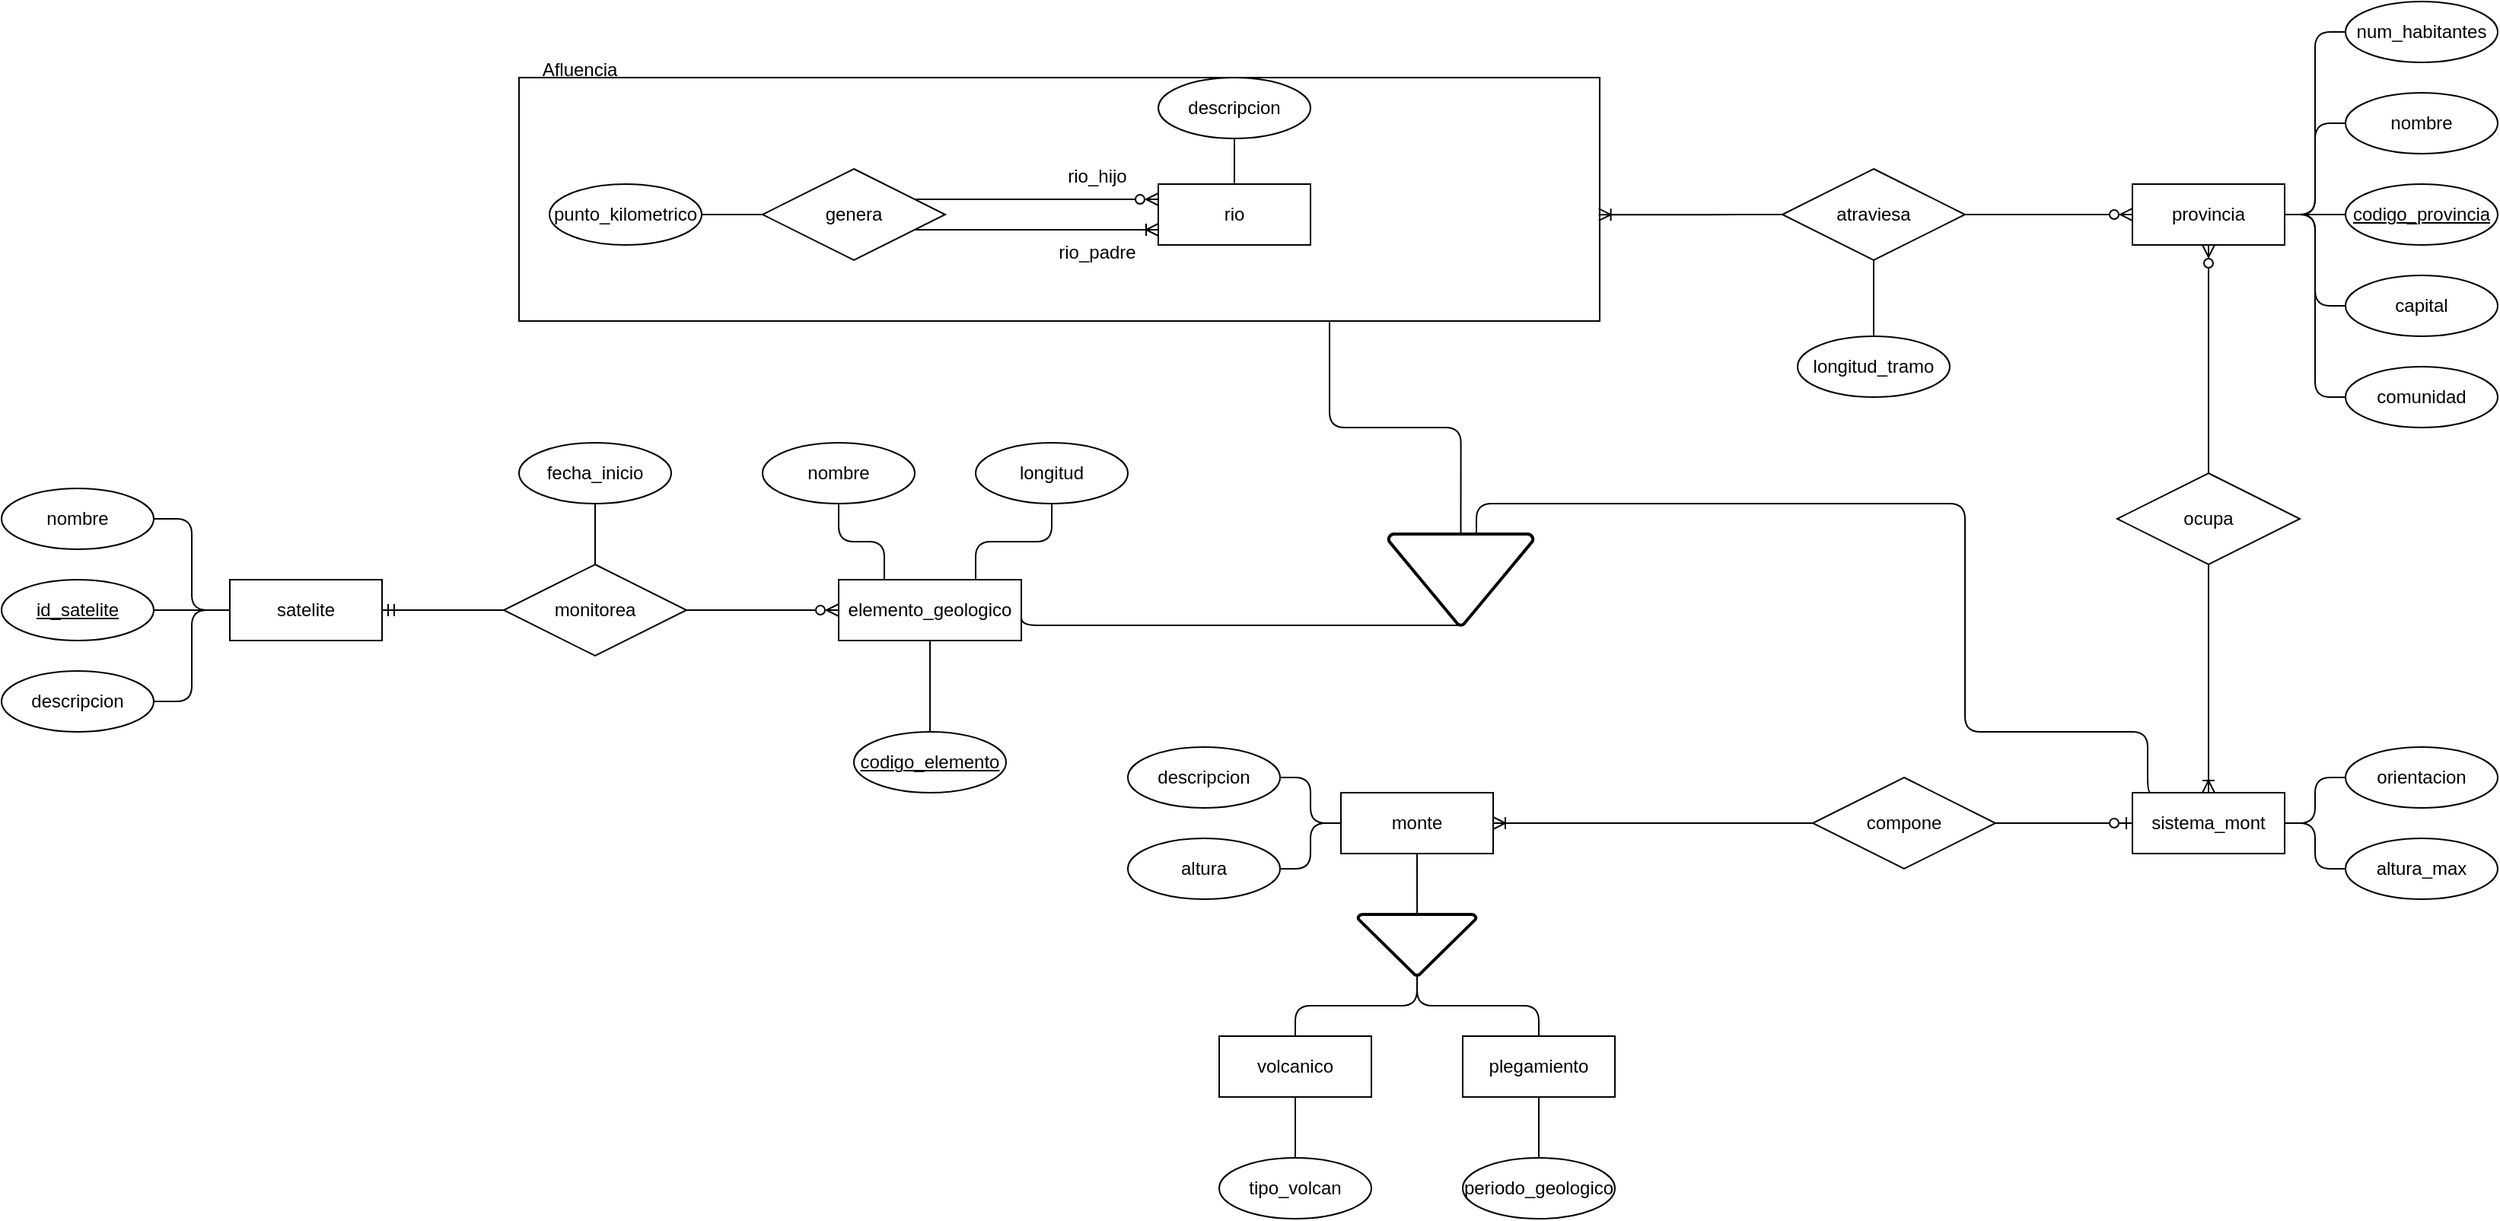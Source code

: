 <mxfile version="24.6.3" type="github">
  <diagram name="Page-1" id="XbU9uv-gT49JRMq13AD1">
    <mxGraphModel dx="2284" dy="789" grid="1" gridSize="10" guides="1" tooltips="1" connect="1" arrows="1" fold="1" page="1" pageScale="1" pageWidth="850" pageHeight="1100" math="0" shadow="0">
      <root>
        <mxCell id="0" />
        <mxCell id="1" parent="0" />
        <mxCell id="QcqR4PCK8s3Ke5xRTZmC-44" style="edgeStyle=orthogonalEdgeStyle;rounded=1;orthogonalLoop=1;jettySize=auto;html=1;exitX=1;exitY=0.5;exitDx=0;exitDy=0;entryX=0;entryY=0.5;entryDx=0;entryDy=0;curved=0;endArrow=none;endFill=0;" parent="1" source="QcqR4PCK8s3Ke5xRTZmC-2" target="QcqR4PCK8s3Ke5xRTZmC-37" edge="1">
          <mxGeometry relative="1" as="geometry" />
        </mxCell>
        <mxCell id="QcqR4PCK8s3Ke5xRTZmC-45" style="edgeStyle=orthogonalEdgeStyle;rounded=1;orthogonalLoop=1;jettySize=auto;html=1;exitX=1;exitY=0.5;exitDx=0;exitDy=0;entryX=0;entryY=0.5;entryDx=0;entryDy=0;curved=0;endArrow=none;endFill=0;" parent="1" source="QcqR4PCK8s3Ke5xRTZmC-2" target="QcqR4PCK8s3Ke5xRTZmC-39" edge="1">
          <mxGeometry relative="1" as="geometry" />
        </mxCell>
        <mxCell id="QcqR4PCK8s3Ke5xRTZmC-2" value="sistema_mont" style="whiteSpace=wrap;html=1;align=center;" parent="1" vertex="1">
          <mxGeometry x="860" y="560" width="100" height="40" as="geometry" />
        </mxCell>
        <mxCell id="QcqR4PCK8s3Ke5xRTZmC-34" style="edgeStyle=orthogonalEdgeStyle;rounded=1;orthogonalLoop=1;jettySize=auto;html=1;exitX=1;exitY=0.5;exitDx=0;exitDy=0;entryX=0;entryY=0.5;entryDx=0;entryDy=0;curved=0;endArrow=none;endFill=0;startArrow=ERoneToMany;startFill=0;" parent="1" source="QcqR4PCK8s3Ke5xRTZmC-3" target="QcqR4PCK8s3Ke5xRTZmC-33" edge="1">
          <mxGeometry relative="1" as="geometry" />
        </mxCell>
        <mxCell id="QcqR4PCK8s3Ke5xRTZmC-54" style="edgeStyle=orthogonalEdgeStyle;rounded=1;orthogonalLoop=1;jettySize=auto;html=1;exitX=0.5;exitY=1;exitDx=0;exitDy=0;curved=0;endArrow=none;endFill=0;" parent="1" source="QcqR4PCK8s3Ke5xRTZmC-3" target="QcqR4PCK8s3Ke5xRTZmC-51" edge="1">
          <mxGeometry relative="1" as="geometry" />
        </mxCell>
        <mxCell id="QcqR4PCK8s3Ke5xRTZmC-3" value="monte" style="whiteSpace=wrap;html=1;align=center;" parent="1" vertex="1">
          <mxGeometry x="340" y="560" width="100" height="40" as="geometry" />
        </mxCell>
        <mxCell id="QcqR4PCK8s3Ke5xRTZmC-22" style="edgeStyle=orthogonalEdgeStyle;rounded=1;orthogonalLoop=1;jettySize=auto;html=1;exitX=1;exitY=0.5;exitDx=0;exitDy=0;entryX=0;entryY=0.5;entryDx=0;entryDy=0;curved=0;endArrow=none;endFill=0;" parent="1" source="QcqR4PCK8s3Ke5xRTZmC-4" target="QcqR4PCK8s3Ke5xRTZmC-19" edge="1">
          <mxGeometry relative="1" as="geometry" />
        </mxCell>
        <mxCell id="QcqR4PCK8s3Ke5xRTZmC-27" style="edgeStyle=orthogonalEdgeStyle;rounded=1;orthogonalLoop=1;jettySize=auto;html=1;exitX=1;exitY=0.5;exitDx=0;exitDy=0;entryX=0;entryY=0.5;entryDx=0;entryDy=0;curved=0;endArrow=none;endFill=0;" parent="1" source="QcqR4PCK8s3Ke5xRTZmC-4" target="QcqR4PCK8s3Ke5xRTZmC-25" edge="1">
          <mxGeometry relative="1" as="geometry" />
        </mxCell>
        <mxCell id="QcqR4PCK8s3Ke5xRTZmC-29" style="edgeStyle=orthogonalEdgeStyle;rounded=1;orthogonalLoop=1;jettySize=auto;html=1;exitX=1;exitY=0.5;exitDx=0;exitDy=0;entryX=0;entryY=0.5;entryDx=0;entryDy=0;curved=0;endArrow=none;endFill=0;" parent="1" source="QcqR4PCK8s3Ke5xRTZmC-4" target="QcqR4PCK8s3Ke5xRTZmC-23" edge="1">
          <mxGeometry relative="1" as="geometry" />
        </mxCell>
        <mxCell id="QcqR4PCK8s3Ke5xRTZmC-30" style="edgeStyle=orthogonalEdgeStyle;rounded=1;orthogonalLoop=1;jettySize=auto;html=1;exitX=1;exitY=0.5;exitDx=0;exitDy=0;entryX=0;entryY=0.5;entryDx=0;entryDy=0;curved=0;endArrow=none;endFill=0;" parent="1" source="QcqR4PCK8s3Ke5xRTZmC-4" target="QcqR4PCK8s3Ke5xRTZmC-26" edge="1">
          <mxGeometry relative="1" as="geometry" />
        </mxCell>
        <mxCell id="QcqR4PCK8s3Ke5xRTZmC-32" style="edgeStyle=orthogonalEdgeStyle;rounded=1;orthogonalLoop=1;jettySize=auto;html=1;exitX=1;exitY=0.5;exitDx=0;exitDy=0;entryX=0;entryY=0.5;entryDx=0;entryDy=0;curved=0;endArrow=none;endFill=0;" parent="1" source="QcqR4PCK8s3Ke5xRTZmC-4" target="QcqR4PCK8s3Ke5xRTZmC-24" edge="1">
          <mxGeometry relative="1" as="geometry" />
        </mxCell>
        <mxCell id="QcqR4PCK8s3Ke5xRTZmC-4" value="provincia" style="whiteSpace=wrap;html=1;align=center;" parent="1" vertex="1">
          <mxGeometry x="860" y="160" width="100" height="40" as="geometry" />
        </mxCell>
        <mxCell id="QcqR4PCK8s3Ke5xRTZmC-14" style="edgeStyle=orthogonalEdgeStyle;rounded=1;orthogonalLoop=1;jettySize=auto;html=1;exitX=0.5;exitY=0;exitDx=0;exitDy=0;entryX=0.5;entryY=1;entryDx=0;entryDy=0;curved=0;endArrow=none;endFill=0;" parent="1" source="QcqR4PCK8s3Ke5xRTZmC-5" target="QcqR4PCK8s3Ke5xRTZmC-10" edge="1">
          <mxGeometry relative="1" as="geometry" />
        </mxCell>
        <mxCell id="QcqR4PCK8s3Ke5xRTZmC-17" style="edgeStyle=orthogonalEdgeStyle;rounded=1;orthogonalLoop=1;jettySize=auto;html=1;exitX=0.999;exitY=0.563;exitDx=0;exitDy=0;entryX=0;entryY=0.5;entryDx=0;entryDy=0;curved=0;endArrow=none;endFill=0;startArrow=ERoneToMany;startFill=0;exitPerimeter=0;" parent="1" source="QcqR4PCK8s3Ke5xRTZmC-92" target="QcqR4PCK8s3Ke5xRTZmC-16" edge="1">
          <mxGeometry relative="1" as="geometry" />
        </mxCell>
        <mxCell id="QcqR4PCK8s3Ke5xRTZmC-5" value="rio" style="whiteSpace=wrap;html=1;align=center;" parent="1" vertex="1">
          <mxGeometry x="220" y="160" width="100" height="40" as="geometry" />
        </mxCell>
        <mxCell id="QcqR4PCK8s3Ke5xRTZmC-9" value="nombre" style="ellipse;whiteSpace=wrap;html=1;align=center;" parent="1" vertex="1">
          <mxGeometry x="-40" y="330" width="100" height="40" as="geometry" />
        </mxCell>
        <mxCell id="QcqR4PCK8s3Ke5xRTZmC-10" value="descripcion" style="ellipse;whiteSpace=wrap;html=1;align=center;" parent="1" vertex="1">
          <mxGeometry x="220" y="90" width="100" height="40" as="geometry" />
        </mxCell>
        <mxCell id="QcqR4PCK8s3Ke5xRTZmC-11" value="longitud" style="ellipse;whiteSpace=wrap;html=1;align=center;" parent="1" vertex="1">
          <mxGeometry x="100" y="330" width="100" height="40" as="geometry" />
        </mxCell>
        <mxCell id="QcqR4PCK8s3Ke5xRTZmC-18" style="edgeStyle=orthogonalEdgeStyle;rounded=1;orthogonalLoop=1;jettySize=auto;html=1;exitX=1;exitY=0.5;exitDx=0;exitDy=0;entryX=0;entryY=0.5;entryDx=0;entryDy=0;curved=0;endArrow=ERzeroToMany;endFill=0;" parent="1" source="QcqR4PCK8s3Ke5xRTZmC-16" target="QcqR4PCK8s3Ke5xRTZmC-4" edge="1">
          <mxGeometry relative="1" as="geometry">
            <Array as="points">
              <mxPoint x="760" y="180" />
              <mxPoint x="760" y="180" />
            </Array>
          </mxGeometry>
        </mxCell>
        <mxCell id="QcqR4PCK8s3Ke5xRTZmC-21" style="edgeStyle=orthogonalEdgeStyle;rounded=1;orthogonalLoop=1;jettySize=auto;html=1;exitX=0.5;exitY=1;exitDx=0;exitDy=0;entryX=0.5;entryY=0;entryDx=0;entryDy=0;curved=0;endArrow=none;endFill=0;" parent="1" source="QcqR4PCK8s3Ke5xRTZmC-16" target="QcqR4PCK8s3Ke5xRTZmC-20" edge="1">
          <mxGeometry relative="1" as="geometry" />
        </mxCell>
        <mxCell id="QcqR4PCK8s3Ke5xRTZmC-16" value="atraviesa" style="shape=rhombus;perimeter=rhombusPerimeter;whiteSpace=wrap;html=1;align=center;" parent="1" vertex="1">
          <mxGeometry x="630" y="150" width="120" height="60" as="geometry" />
        </mxCell>
        <mxCell id="QcqR4PCK8s3Ke5xRTZmC-19" value="codigo_provincia" style="ellipse;whiteSpace=wrap;html=1;align=center;fontStyle=4;" parent="1" vertex="1">
          <mxGeometry x="1000" y="160" width="100" height="40" as="geometry" />
        </mxCell>
        <mxCell id="QcqR4PCK8s3Ke5xRTZmC-20" value="longitud_tramo" style="ellipse;whiteSpace=wrap;html=1;align=center;" parent="1" vertex="1">
          <mxGeometry x="640" y="260" width="100" height="40" as="geometry" />
        </mxCell>
        <mxCell id="QcqR4PCK8s3Ke5xRTZmC-23" value="num_habitantes" style="ellipse;whiteSpace=wrap;html=1;align=center;" parent="1" vertex="1">
          <mxGeometry x="1000" y="40" width="100" height="40" as="geometry" />
        </mxCell>
        <mxCell id="QcqR4PCK8s3Ke5xRTZmC-24" value="comunidad" style="ellipse;whiteSpace=wrap;html=1;align=center;" parent="1" vertex="1">
          <mxGeometry x="1000" y="280" width="100" height="40" as="geometry" />
        </mxCell>
        <mxCell id="QcqR4PCK8s3Ke5xRTZmC-25" value="nombre" style="ellipse;whiteSpace=wrap;html=1;align=center;" parent="1" vertex="1">
          <mxGeometry x="1000" y="100" width="100" height="40" as="geometry" />
        </mxCell>
        <mxCell id="QcqR4PCK8s3Ke5xRTZmC-26" value="capital" style="ellipse;whiteSpace=wrap;html=1;align=center;" parent="1" vertex="1">
          <mxGeometry x="1000" y="220" width="100" height="40" as="geometry" />
        </mxCell>
        <mxCell id="QcqR4PCK8s3Ke5xRTZmC-35" style="edgeStyle=orthogonalEdgeStyle;rounded=1;orthogonalLoop=1;jettySize=auto;html=1;exitX=1;exitY=0.5;exitDx=0;exitDy=0;entryX=0;entryY=0.5;entryDx=0;entryDy=0;curved=0;endArrow=ERzeroToOne;endFill=0;" parent="1" source="QcqR4PCK8s3Ke5xRTZmC-33" target="QcqR4PCK8s3Ke5xRTZmC-2" edge="1">
          <mxGeometry relative="1" as="geometry" />
        </mxCell>
        <mxCell id="QcqR4PCK8s3Ke5xRTZmC-33" value="compone" style="shape=rhombus;perimeter=rhombusPerimeter;whiteSpace=wrap;html=1;align=center;" parent="1" vertex="1">
          <mxGeometry x="650" y="550" width="120" height="60" as="geometry" />
        </mxCell>
        <mxCell id="QcqR4PCK8s3Ke5xRTZmC-37" value="orientacion" style="ellipse;whiteSpace=wrap;html=1;align=center;" parent="1" vertex="1">
          <mxGeometry x="1000" y="530" width="100" height="40" as="geometry" />
        </mxCell>
        <mxCell id="QcqR4PCK8s3Ke5xRTZmC-39" value="altura_max" style="ellipse;whiteSpace=wrap;html=1;align=center;" parent="1" vertex="1">
          <mxGeometry x="1000" y="590" width="100" height="40" as="geometry" />
        </mxCell>
        <mxCell id="QcqR4PCK8s3Ke5xRTZmC-48" style="edgeStyle=orthogonalEdgeStyle;rounded=1;orthogonalLoop=1;jettySize=auto;html=1;exitX=1;exitY=0.5;exitDx=0;exitDy=0;entryX=0;entryY=0.5;entryDx=0;entryDy=0;curved=0;endArrow=none;endFill=0;startArrow=ERmandOne;startFill=0;" parent="1" source="QcqR4PCK8s3Ke5xRTZmC-46" target="QcqR4PCK8s3Ke5xRTZmC-47" edge="1">
          <mxGeometry relative="1" as="geometry" />
        </mxCell>
        <mxCell id="QcqR4PCK8s3Ke5xRTZmC-46" value="satelite" style="whiteSpace=wrap;html=1;align=center;" parent="1" vertex="1">
          <mxGeometry x="-390" y="420" width="100" height="40" as="geometry" />
        </mxCell>
        <mxCell id="Z4iRlWHj9iyx15JNKOcE-2" style="edgeStyle=orthogonalEdgeStyle;rounded=0;orthogonalLoop=1;jettySize=auto;html=1;exitX=1;exitY=0.5;exitDx=0;exitDy=0;entryX=0;entryY=0.5;entryDx=0;entryDy=0;endArrow=ERzeroToMany;endFill=0;" edge="1" parent="1" source="QcqR4PCK8s3Ke5xRTZmC-47" target="Z4iRlWHj9iyx15JNKOcE-1">
          <mxGeometry relative="1" as="geometry" />
        </mxCell>
        <mxCell id="QcqR4PCK8s3Ke5xRTZmC-47" value="monitorea" style="shape=rhombus;perimeter=rhombusPerimeter;whiteSpace=wrap;html=1;align=center;" parent="1" vertex="1">
          <mxGeometry x="-210" y="410" width="120" height="60" as="geometry" />
        </mxCell>
        <mxCell id="QcqR4PCK8s3Ke5xRTZmC-55" style="edgeStyle=orthogonalEdgeStyle;rounded=1;orthogonalLoop=1;jettySize=auto;html=1;exitX=0.5;exitY=1;exitDx=0;exitDy=0;exitPerimeter=0;entryX=0.5;entryY=0;entryDx=0;entryDy=0;endArrow=none;endFill=0;curved=0;" parent="1" source="QcqR4PCK8s3Ke5xRTZmC-51" target="QcqR4PCK8s3Ke5xRTZmC-53" edge="1">
          <mxGeometry relative="1" as="geometry" />
        </mxCell>
        <mxCell id="QcqR4PCK8s3Ke5xRTZmC-56" style="edgeStyle=orthogonalEdgeStyle;rounded=1;orthogonalLoop=1;jettySize=auto;html=1;exitX=0.5;exitY=1;exitDx=0;exitDy=0;exitPerimeter=0;entryX=0.5;entryY=0;entryDx=0;entryDy=0;curved=0;endArrow=none;endFill=0;" parent="1" source="QcqR4PCK8s3Ke5xRTZmC-51" target="QcqR4PCK8s3Ke5xRTZmC-52" edge="1">
          <mxGeometry relative="1" as="geometry" />
        </mxCell>
        <mxCell id="QcqR4PCK8s3Ke5xRTZmC-51" value="" style="strokeWidth=2;html=1;shape=mxgraph.flowchart.merge_or_storage;whiteSpace=wrap;" parent="1" vertex="1">
          <mxGeometry x="351.25" y="640" width="77.5" height="40" as="geometry" />
        </mxCell>
        <mxCell id="QcqR4PCK8s3Ke5xRTZmC-52" value="plegamiento" style="whiteSpace=wrap;html=1;align=center;" parent="1" vertex="1">
          <mxGeometry x="420" y="720" width="100" height="40" as="geometry" />
        </mxCell>
        <mxCell id="QcqR4PCK8s3Ke5xRTZmC-53" value="volcanico" style="whiteSpace=wrap;html=1;align=center;" parent="1" vertex="1">
          <mxGeometry x="260" y="720" width="100" height="40" as="geometry" />
        </mxCell>
        <mxCell id="QcqR4PCK8s3Ke5xRTZmC-58" style="edgeStyle=orthogonalEdgeStyle;rounded=0;orthogonalLoop=1;jettySize=auto;html=1;exitX=0.5;exitY=0;exitDx=0;exitDy=0;entryX=0.5;entryY=1;entryDx=0;entryDy=0;endArrow=ERzeroToMany;endFill=0;" parent="1" source="QcqR4PCK8s3Ke5xRTZmC-57" target="QcqR4PCK8s3Ke5xRTZmC-4" edge="1">
          <mxGeometry relative="1" as="geometry" />
        </mxCell>
        <mxCell id="QcqR4PCK8s3Ke5xRTZmC-59" style="edgeStyle=orthogonalEdgeStyle;rounded=0;orthogonalLoop=1;jettySize=auto;html=1;exitX=0.5;exitY=1;exitDx=0;exitDy=0;entryX=0.5;entryY=0;entryDx=0;entryDy=0;endArrow=ERoneToMany;endFill=0;" parent="1" source="QcqR4PCK8s3Ke5xRTZmC-57" target="QcqR4PCK8s3Ke5xRTZmC-2" edge="1">
          <mxGeometry relative="1" as="geometry" />
        </mxCell>
        <mxCell id="QcqR4PCK8s3Ke5xRTZmC-57" value="ocupa" style="shape=rhombus;perimeter=rhombusPerimeter;whiteSpace=wrap;html=1;align=center;" parent="1" vertex="1">
          <mxGeometry x="850" y="350" width="120" height="60" as="geometry" />
        </mxCell>
        <mxCell id="QcqR4PCK8s3Ke5xRTZmC-68" style="edgeStyle=orthogonalEdgeStyle;rounded=1;orthogonalLoop=1;jettySize=auto;html=1;exitX=1;exitY=0.5;exitDx=0;exitDy=0;entryX=0;entryY=0.5;entryDx=0;entryDy=0;curved=0;endArrow=none;endFill=0;" parent="1" source="QcqR4PCK8s3Ke5xRTZmC-63" target="QcqR4PCK8s3Ke5xRTZmC-3" edge="1">
          <mxGeometry relative="1" as="geometry" />
        </mxCell>
        <mxCell id="QcqR4PCK8s3Ke5xRTZmC-63" value="descripcion" style="ellipse;whiteSpace=wrap;html=1;align=center;" parent="1" vertex="1">
          <mxGeometry x="200" y="530" width="100" height="40" as="geometry" />
        </mxCell>
        <mxCell id="QcqR4PCK8s3Ke5xRTZmC-71" style="edgeStyle=orthogonalEdgeStyle;rounded=1;orthogonalLoop=1;jettySize=auto;html=1;exitX=1;exitY=0.5;exitDx=0;exitDy=0;entryX=0;entryY=0.5;entryDx=0;entryDy=0;curved=0;endArrow=none;endFill=0;" parent="1" source="QcqR4PCK8s3Ke5xRTZmC-65" target="QcqR4PCK8s3Ke5xRTZmC-3" edge="1">
          <mxGeometry relative="1" as="geometry" />
        </mxCell>
        <mxCell id="QcqR4PCK8s3Ke5xRTZmC-65" value="altura" style="ellipse;whiteSpace=wrap;html=1;align=center;" parent="1" vertex="1">
          <mxGeometry x="200" y="590" width="100" height="40" as="geometry" />
        </mxCell>
        <mxCell id="QcqR4PCK8s3Ke5xRTZmC-73" style="edgeStyle=orthogonalEdgeStyle;rounded=1;orthogonalLoop=1;jettySize=auto;html=1;exitX=0.5;exitY=0;exitDx=0;exitDy=0;entryX=0.5;entryY=1;entryDx=0;entryDy=0;curved=0;endArrow=none;endFill=0;" parent="1" source="QcqR4PCK8s3Ke5xRTZmC-66" target="QcqR4PCK8s3Ke5xRTZmC-52" edge="1">
          <mxGeometry relative="1" as="geometry" />
        </mxCell>
        <mxCell id="QcqR4PCK8s3Ke5xRTZmC-66" value="periodo_geologico" style="ellipse;whiteSpace=wrap;html=1;align=center;" parent="1" vertex="1">
          <mxGeometry x="420" y="800" width="100" height="40" as="geometry" />
        </mxCell>
        <mxCell id="QcqR4PCK8s3Ke5xRTZmC-72" style="edgeStyle=orthogonalEdgeStyle;rounded=1;orthogonalLoop=1;jettySize=auto;html=1;exitX=0.5;exitY=0;exitDx=0;exitDy=0;entryX=0.5;entryY=1;entryDx=0;entryDy=0;curved=0;endArrow=none;endFill=0;" parent="1" source="QcqR4PCK8s3Ke5xRTZmC-67" target="QcqR4PCK8s3Ke5xRTZmC-53" edge="1">
          <mxGeometry relative="1" as="geometry" />
        </mxCell>
        <mxCell id="QcqR4PCK8s3Ke5xRTZmC-67" value="tipo_volcan" style="ellipse;whiteSpace=wrap;html=1;align=center;" parent="1" vertex="1">
          <mxGeometry x="260" y="800" width="100" height="40" as="geometry" />
        </mxCell>
        <mxCell id="QcqR4PCK8s3Ke5xRTZmC-78" style="edgeStyle=orthogonalEdgeStyle;rounded=1;orthogonalLoop=1;jettySize=auto;html=1;exitX=1;exitY=0.5;exitDx=0;exitDy=0;entryX=0;entryY=0.5;entryDx=0;entryDy=0;curved=0;endArrow=none;endFill=0;" parent="1" source="QcqR4PCK8s3Ke5xRTZmC-74" target="QcqR4PCK8s3Ke5xRTZmC-46" edge="1">
          <mxGeometry relative="1" as="geometry" />
        </mxCell>
        <mxCell id="QcqR4PCK8s3Ke5xRTZmC-74" value="id_satelite" style="ellipse;whiteSpace=wrap;html=1;align=center;fontStyle=4;" parent="1" vertex="1">
          <mxGeometry x="-540" y="420" width="100" height="40" as="geometry" />
        </mxCell>
        <mxCell id="QcqR4PCK8s3Ke5xRTZmC-77" style="edgeStyle=orthogonalEdgeStyle;rounded=1;orthogonalLoop=1;jettySize=auto;html=1;exitX=1;exitY=0.5;exitDx=0;exitDy=0;entryX=0;entryY=0.5;entryDx=0;entryDy=0;curved=0;endArrow=none;endFill=0;" parent="1" source="QcqR4PCK8s3Ke5xRTZmC-75" target="QcqR4PCK8s3Ke5xRTZmC-46" edge="1">
          <mxGeometry relative="1" as="geometry" />
        </mxCell>
        <mxCell id="QcqR4PCK8s3Ke5xRTZmC-75" value="nombre" style="ellipse;whiteSpace=wrap;html=1;align=center;" parent="1" vertex="1">
          <mxGeometry x="-540" y="360" width="100" height="40" as="geometry" />
        </mxCell>
        <mxCell id="QcqR4PCK8s3Ke5xRTZmC-79" style="edgeStyle=orthogonalEdgeStyle;rounded=1;orthogonalLoop=1;jettySize=auto;html=1;exitX=1;exitY=0.5;exitDx=0;exitDy=0;entryX=0;entryY=0.5;entryDx=0;entryDy=0;curved=0;endArrow=none;endFill=0;" parent="1" source="QcqR4PCK8s3Ke5xRTZmC-76" target="QcqR4PCK8s3Ke5xRTZmC-46" edge="1">
          <mxGeometry relative="1" as="geometry" />
        </mxCell>
        <mxCell id="QcqR4PCK8s3Ke5xRTZmC-76" value="descripcion" style="ellipse;whiteSpace=wrap;html=1;align=center;" parent="1" vertex="1">
          <mxGeometry x="-540" y="480" width="100" height="40" as="geometry" />
        </mxCell>
        <mxCell id="QcqR4PCK8s3Ke5xRTZmC-85" style="edgeStyle=orthogonalEdgeStyle;rounded=1;orthogonalLoop=1;jettySize=auto;html=1;exitX=1;exitY=1;exitDx=0;exitDy=0;entryX=0;entryY=0.75;entryDx=0;entryDy=0;curved=0;endArrow=ERoneToMany;endFill=0;startArrow=none;startFill=0;" parent="1" source="QcqR4PCK8s3Ke5xRTZmC-82" target="QcqR4PCK8s3Ke5xRTZmC-5" edge="1">
          <mxGeometry relative="1" as="geometry">
            <Array as="points">
              <mxPoint x="50" y="190" />
            </Array>
          </mxGeometry>
        </mxCell>
        <mxCell id="QcqR4PCK8s3Ke5xRTZmC-86" style="edgeStyle=orthogonalEdgeStyle;rounded=1;orthogonalLoop=1;jettySize=auto;html=1;exitX=1;exitY=0;exitDx=0;exitDy=0;entryX=0;entryY=0.25;entryDx=0;entryDy=0;curved=0;endArrow=ERzeroToMany;endFill=0;" parent="1" source="QcqR4PCK8s3Ke5xRTZmC-82" target="QcqR4PCK8s3Ke5xRTZmC-5" edge="1">
          <mxGeometry relative="1" as="geometry">
            <Array as="points">
              <mxPoint x="50" y="170" />
            </Array>
          </mxGeometry>
        </mxCell>
        <mxCell id="QcqR4PCK8s3Ke5xRTZmC-82" value="genera" style="shape=rhombus;perimeter=rhombusPerimeter;whiteSpace=wrap;html=1;align=center;" parent="1" vertex="1">
          <mxGeometry x="-40" y="150" width="120" height="60" as="geometry" />
        </mxCell>
        <mxCell id="QcqR4PCK8s3Ke5xRTZmC-87" value="rio_padre" style="text;html=1;align=center;verticalAlign=middle;whiteSpace=wrap;rounded=0;" parent="1" vertex="1">
          <mxGeometry x="150" y="190" width="60" height="30" as="geometry" />
        </mxCell>
        <mxCell id="QcqR4PCK8s3Ke5xRTZmC-88" value="rio_hijo" style="text;html=1;align=center;verticalAlign=middle;whiteSpace=wrap;rounded=0;" parent="1" vertex="1">
          <mxGeometry x="150" y="140" width="60" height="30" as="geometry" />
        </mxCell>
        <mxCell id="QcqR4PCK8s3Ke5xRTZmC-91" style="edgeStyle=orthogonalEdgeStyle;rounded=1;orthogonalLoop=1;jettySize=auto;html=1;exitX=1;exitY=0.5;exitDx=0;exitDy=0;entryX=0;entryY=0.5;entryDx=0;entryDy=0;curved=0;endArrow=none;endFill=0;" parent="1" source="QcqR4PCK8s3Ke5xRTZmC-90" target="QcqR4PCK8s3Ke5xRTZmC-82" edge="1">
          <mxGeometry relative="1" as="geometry" />
        </mxCell>
        <mxCell id="QcqR4PCK8s3Ke5xRTZmC-90" value="punto_kilometrico" style="ellipse;whiteSpace=wrap;html=1;align=center;" parent="1" vertex="1">
          <mxGeometry x="-180" y="160" width="100" height="40" as="geometry" />
        </mxCell>
        <mxCell id="QcqR4PCK8s3Ke5xRTZmC-93" value="Afluencia" style="text;html=1;align=center;verticalAlign=middle;whiteSpace=wrap;rounded=0;" parent="1" vertex="1">
          <mxGeometry x="-190" y="70" width="60" height="30" as="geometry" />
        </mxCell>
        <mxCell id="Z4iRlWHj9iyx15JNKOcE-8" style="edgeStyle=orthogonalEdgeStyle;rounded=1;orthogonalLoop=1;jettySize=auto;html=1;exitX=0.5;exitY=0;exitDx=0;exitDy=0;entryX=0.5;entryY=1;entryDx=0;entryDy=0;curved=0;endArrow=none;endFill=0;" edge="1" parent="1" source="QcqR4PCK8s3Ke5xRTZmC-47" target="Z4iRlWHj9iyx15JNKOcE-7">
          <mxGeometry relative="1" as="geometry" />
        </mxCell>
        <mxCell id="Z4iRlWHj9iyx15JNKOcE-12" style="edgeStyle=orthogonalEdgeStyle;rounded=1;orthogonalLoop=1;jettySize=auto;html=1;exitX=0.25;exitY=0;exitDx=0;exitDy=0;entryX=0.5;entryY=1;entryDx=0;entryDy=0;curved=0;endArrow=none;endFill=0;" edge="1" parent="1" source="Z4iRlWHj9iyx15JNKOcE-1" target="QcqR4PCK8s3Ke5xRTZmC-9">
          <mxGeometry relative="1" as="geometry" />
        </mxCell>
        <mxCell id="Z4iRlWHj9iyx15JNKOcE-13" style="edgeStyle=orthogonalEdgeStyle;rounded=1;orthogonalLoop=1;jettySize=auto;html=1;exitX=0.75;exitY=0;exitDx=0;exitDy=0;entryX=0.5;entryY=1;entryDx=0;entryDy=0;endArrow=none;endFill=0;curved=0;" edge="1" parent="1" source="Z4iRlWHj9iyx15JNKOcE-1" target="QcqR4PCK8s3Ke5xRTZmC-11">
          <mxGeometry relative="1" as="geometry" />
        </mxCell>
        <mxCell id="Z4iRlWHj9iyx15JNKOcE-1" value="elemento_geologico" style="whiteSpace=wrap;html=1;align=center;" vertex="1" parent="1">
          <mxGeometry x="10" y="420" width="120" height="40" as="geometry" />
        </mxCell>
        <mxCell id="Z4iRlWHj9iyx15JNKOcE-6" style="edgeStyle=orthogonalEdgeStyle;rounded=1;orthogonalLoop=1;jettySize=auto;html=1;entryX=1;entryY=0.5;entryDx=0;entryDy=0;curved=0;endArrow=none;endFill=0;exitX=0.5;exitY=1;exitDx=0;exitDy=0;exitPerimeter=0;" edge="1" parent="1" source="Z4iRlWHj9iyx15JNKOcE-3" target="Z4iRlWHj9iyx15JNKOcE-1">
          <mxGeometry relative="1" as="geometry">
            <Array as="points">
              <mxPoint x="130" y="450" />
            </Array>
          </mxGeometry>
        </mxCell>
        <mxCell id="Z4iRlWHj9iyx15JNKOcE-3" value="" style="strokeWidth=2;html=1;shape=mxgraph.flowchart.merge_or_storage;whiteSpace=wrap;" vertex="1" parent="1">
          <mxGeometry x="371.25" y="390" width="95" height="60" as="geometry" />
        </mxCell>
        <mxCell id="Z4iRlWHj9iyx15JNKOcE-4" style="edgeStyle=orthogonalEdgeStyle;rounded=1;orthogonalLoop=1;jettySize=auto;html=1;exitX=0.75;exitY=1;exitDx=0;exitDy=0;entryX=0.5;entryY=0;entryDx=0;entryDy=0;entryPerimeter=0;curved=0;endArrow=none;endFill=0;" edge="1" parent="1" source="QcqR4PCK8s3Ke5xRTZmC-92" target="Z4iRlWHj9iyx15JNKOcE-3">
          <mxGeometry relative="1" as="geometry" />
        </mxCell>
        <mxCell id="Z4iRlWHj9iyx15JNKOcE-5" style="edgeStyle=orthogonalEdgeStyle;rounded=1;orthogonalLoop=1;jettySize=auto;html=1;exitX=0.14;exitY=0;exitDx=0;exitDy=0;entryX=0.608;entryY=0;entryDx=0;entryDy=0;entryPerimeter=0;curved=0;endArrow=none;endFill=0;exitPerimeter=0;" edge="1" parent="1" source="QcqR4PCK8s3Ke5xRTZmC-2" target="Z4iRlWHj9iyx15JNKOcE-3">
          <mxGeometry relative="1" as="geometry">
            <Array as="points">
              <mxPoint x="870" y="560" />
              <mxPoint x="870" y="520" />
              <mxPoint x="750" y="520" />
              <mxPoint x="750" y="370" />
              <mxPoint x="429" y="370" />
            </Array>
          </mxGeometry>
        </mxCell>
        <mxCell id="Z4iRlWHj9iyx15JNKOcE-7" value="fecha_inicio" style="ellipse;whiteSpace=wrap;html=1;align=center;" vertex="1" parent="1">
          <mxGeometry x="-200" y="330" width="100" height="40" as="geometry" />
        </mxCell>
        <mxCell id="Z4iRlWHj9iyx15JNKOcE-10" style="edgeStyle=orthogonalEdgeStyle;rounded=1;orthogonalLoop=1;jettySize=auto;html=1;exitX=0.5;exitY=0;exitDx=0;exitDy=0;entryX=0.5;entryY=1;entryDx=0;entryDy=0;curved=0;endArrow=none;endFill=0;" edge="1" parent="1" source="Z4iRlWHj9iyx15JNKOcE-9" target="Z4iRlWHj9iyx15JNKOcE-1">
          <mxGeometry relative="1" as="geometry" />
        </mxCell>
        <mxCell id="Z4iRlWHj9iyx15JNKOcE-9" value="codigo_elemento" style="ellipse;whiteSpace=wrap;html=1;align=center;fontStyle=4;" vertex="1" parent="1">
          <mxGeometry x="20" y="520" width="100" height="40" as="geometry" />
        </mxCell>
        <mxCell id="QcqR4PCK8s3Ke5xRTZmC-92" value="" style="rounded=0;whiteSpace=wrap;html=1;fillColor=none;" parent="1" vertex="1">
          <mxGeometry x="-200" y="90" width="710" height="160" as="geometry" />
        </mxCell>
      </root>
    </mxGraphModel>
  </diagram>
</mxfile>
